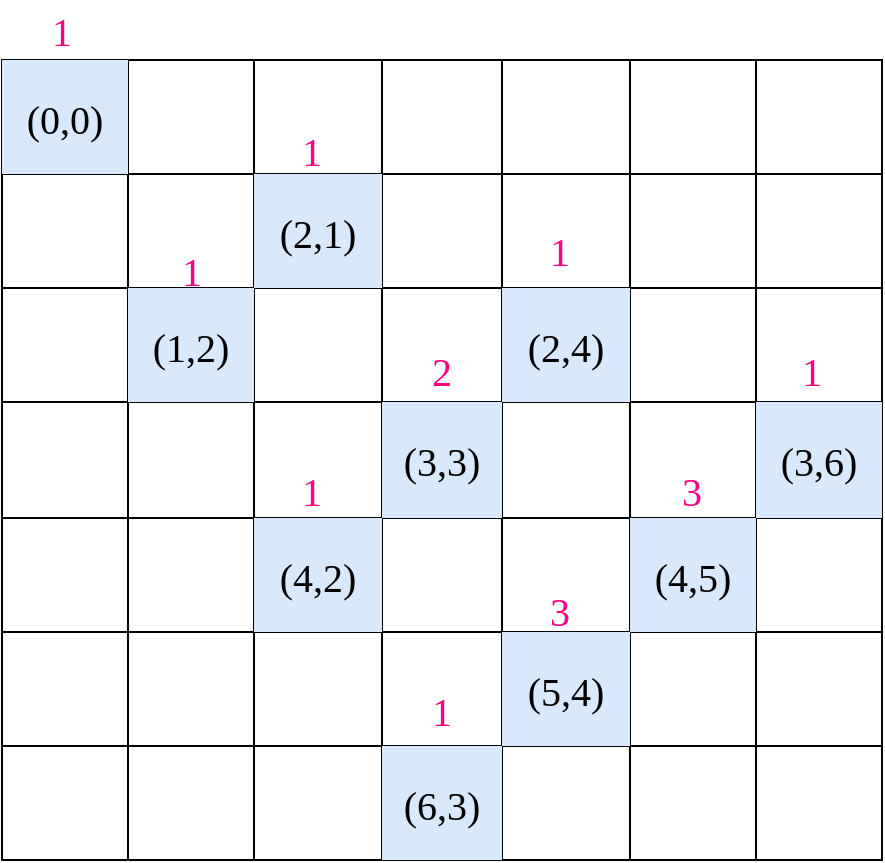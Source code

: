 <mxfile>
    <diagram id="GheFGhkOpgtgbr-BCx4A" name="ページ1">
        <mxGraphModel dx="840" dy="860" grid="1" gridSize="10" guides="1" tooltips="1" connect="1" arrows="1" fold="1" page="1" pageScale="1" pageWidth="827" pageHeight="1169" math="0" shadow="0">
            <root>
                <mxCell id="0"/>
                <mxCell id="1" parent="0"/>
                <mxCell id="2" value="" style="shape=table;html=1;whiteSpace=wrap;startSize=0;container=1;collapsible=0;childLayout=tableLayout;fontFamily=Times New Roman;fontSize=20;labelBackgroundColor=#FFFFFF;" vertex="1" parent="1">
                    <mxGeometry x="170" y="310" width="440" height="400" as="geometry"/>
                </mxCell>
                <mxCell id="47" style="shape=partialRectangle;html=1;whiteSpace=wrap;collapsible=0;dropTarget=0;pointerEvents=0;fillColor=none;top=0;left=0;bottom=0;right=0;points=[[0,0.5],[1,0.5]];portConstraint=eastwest;fontFamily=Times New Roman;fontSize=20;" vertex="1" parent="2">
                    <mxGeometry width="440" height="57" as="geometry"/>
                </mxCell>
                <mxCell id="48" value="(0,0)" style="shape=partialRectangle;html=1;whiteSpace=wrap;connectable=0;fillColor=#dae8fc;top=0;left=0;bottom=0;right=0;overflow=hidden;pointerEvents=1;fontFamily=Times New Roman;fontSize=20;strokeColor=#6c8ebf;" vertex="1" parent="47">
                    <mxGeometry width="63" height="57" as="geometry">
                        <mxRectangle width="63" height="57" as="alternateBounds"/>
                    </mxGeometry>
                </mxCell>
                <mxCell id="49" style="shape=partialRectangle;html=1;whiteSpace=wrap;connectable=0;fillColor=none;top=0;left=0;bottom=0;right=0;overflow=hidden;pointerEvents=1;fontFamily=Times New Roman;fontSize=20;" vertex="1" parent="47">
                    <mxGeometry x="63" width="63" height="57" as="geometry">
                        <mxRectangle width="63" height="57" as="alternateBounds"/>
                    </mxGeometry>
                </mxCell>
                <mxCell id="50" style="shape=partialRectangle;html=1;whiteSpace=wrap;connectable=0;fillColor=none;top=0;left=0;bottom=0;right=0;overflow=hidden;pointerEvents=1;fontFamily=Times New Roman;fontSize=20;" vertex="1" parent="47">
                    <mxGeometry x="126" width="64" height="57" as="geometry">
                        <mxRectangle width="64" height="57" as="alternateBounds"/>
                    </mxGeometry>
                </mxCell>
                <mxCell id="51" style="shape=partialRectangle;html=1;whiteSpace=wrap;connectable=0;fillColor=none;top=0;left=0;bottom=0;right=0;overflow=hidden;pointerEvents=1;fontFamily=Times New Roman;fontSize=20;" vertex="1" parent="47">
                    <mxGeometry x="190" width="60" height="57" as="geometry">
                        <mxRectangle width="60" height="57" as="alternateBounds"/>
                    </mxGeometry>
                </mxCell>
                <mxCell id="52" style="shape=partialRectangle;html=1;whiteSpace=wrap;connectable=0;fillColor=none;top=0;left=0;bottom=0;right=0;overflow=hidden;pointerEvents=1;fontFamily=Times New Roman;fontSize=20;" vertex="1" parent="47">
                    <mxGeometry x="250" width="64" height="57" as="geometry">
                        <mxRectangle width="64" height="57" as="alternateBounds"/>
                    </mxGeometry>
                </mxCell>
                <mxCell id="53" style="shape=partialRectangle;html=1;whiteSpace=wrap;connectable=0;fillColor=none;top=0;left=0;bottom=0;right=0;overflow=hidden;pointerEvents=1;fontFamily=Times New Roman;fontSize=20;" vertex="1" parent="47">
                    <mxGeometry x="314" width="63" height="57" as="geometry">
                        <mxRectangle width="63" height="57" as="alternateBounds"/>
                    </mxGeometry>
                </mxCell>
                <mxCell id="54" style="shape=partialRectangle;html=1;whiteSpace=wrap;connectable=0;fillColor=none;top=0;left=0;bottom=0;right=0;overflow=hidden;pointerEvents=1;fontFamily=Times New Roman;fontSize=20;" vertex="1" parent="47">
                    <mxGeometry x="377" width="63" height="57" as="geometry">
                        <mxRectangle width="63" height="57" as="alternateBounds"/>
                    </mxGeometry>
                </mxCell>
                <mxCell id="40" style="shape=partialRectangle;html=1;whiteSpace=wrap;collapsible=0;dropTarget=0;pointerEvents=0;fillColor=none;top=0;left=0;bottom=0;right=0;points=[[0,0.5],[1,0.5]];portConstraint=eastwest;fontFamily=Times New Roman;fontSize=20;" vertex="1" parent="2">
                    <mxGeometry y="57" width="440" height="57" as="geometry"/>
                </mxCell>
                <mxCell id="41" style="shape=partialRectangle;html=1;whiteSpace=wrap;connectable=0;fillColor=none;top=0;left=0;bottom=0;right=0;overflow=hidden;pointerEvents=1;fontFamily=Times New Roman;fontSize=20;" vertex="1" parent="40">
                    <mxGeometry width="63" height="57" as="geometry">
                        <mxRectangle width="63" height="57" as="alternateBounds"/>
                    </mxGeometry>
                </mxCell>
                <mxCell id="42" style="shape=partialRectangle;html=1;whiteSpace=wrap;connectable=0;fillColor=none;top=0;left=0;bottom=0;right=0;overflow=hidden;pointerEvents=1;fontFamily=Times New Roman;fontSize=20;" vertex="1" parent="40">
                    <mxGeometry x="63" width="63" height="57" as="geometry">
                        <mxRectangle width="63" height="57" as="alternateBounds"/>
                    </mxGeometry>
                </mxCell>
                <mxCell id="43" value="&lt;span style=&quot;color: rgb(0 , 0 , 0) ; font-size: 20px ; font-style: normal ; font-weight: 400 ; letter-spacing: normal ; text-align: center ; text-indent: 0px ; text-transform: none ; word-spacing: 0px ; display: inline ; float: none&quot;&gt;(2,1)&lt;/span&gt;" style="shape=partialRectangle;html=1;whiteSpace=wrap;connectable=0;fillColor=#dae8fc;top=0;left=0;bottom=0;right=0;overflow=hidden;pointerEvents=1;fontFamily=Times New Roman;fontSize=20;strokeColor=#6c8ebf;" vertex="1" parent="40">
                    <mxGeometry x="126" width="64" height="57" as="geometry">
                        <mxRectangle width="64" height="57" as="alternateBounds"/>
                    </mxGeometry>
                </mxCell>
                <mxCell id="44" style="shape=partialRectangle;html=1;whiteSpace=wrap;connectable=0;fillColor=none;top=0;left=0;bottom=0;right=0;overflow=hidden;pointerEvents=1;fontFamily=Times New Roman;fontSize=20;" vertex="1" parent="40">
                    <mxGeometry x="190" width="60" height="57" as="geometry">
                        <mxRectangle width="60" height="57" as="alternateBounds"/>
                    </mxGeometry>
                </mxCell>
                <mxCell id="45" style="shape=partialRectangle;html=1;whiteSpace=wrap;connectable=0;fillColor=none;top=0;left=0;bottom=0;right=0;overflow=hidden;pointerEvents=1;fontFamily=Times New Roman;fontSize=20;" vertex="1" parent="40">
                    <mxGeometry x="250" width="64" height="57" as="geometry">
                        <mxRectangle width="64" height="57" as="alternateBounds"/>
                    </mxGeometry>
                </mxCell>
                <mxCell id="46" style="shape=partialRectangle;html=1;whiteSpace=wrap;connectable=0;fillColor=none;top=0;left=0;bottom=0;right=0;overflow=hidden;pointerEvents=1;fontFamily=Times New Roman;fontSize=20;" vertex="1" parent="40">
                    <mxGeometry x="314" width="63" height="57" as="geometry">
                        <mxRectangle width="63" height="57" as="alternateBounds"/>
                    </mxGeometry>
                </mxCell>
                <mxCell id="55" style="shape=partialRectangle;html=1;whiteSpace=wrap;connectable=0;fillColor=none;top=0;left=0;bottom=0;right=0;overflow=hidden;pointerEvents=1;fontFamily=Times New Roman;fontSize=20;" vertex="1" parent="40">
                    <mxGeometry x="377" width="63" height="57" as="geometry">
                        <mxRectangle width="63" height="57" as="alternateBounds"/>
                    </mxGeometry>
                </mxCell>
                <mxCell id="3" value="" style="shape=partialRectangle;html=1;whiteSpace=wrap;collapsible=0;dropTarget=0;pointerEvents=0;fillColor=none;top=0;left=0;bottom=0;right=0;points=[[0,0.5],[1,0.5]];portConstraint=eastwest;fontFamily=Times New Roman;fontSize=20;" vertex="1" parent="2">
                    <mxGeometry y="114" width="440" height="57" as="geometry"/>
                </mxCell>
                <mxCell id="34" style="shape=partialRectangle;html=1;whiteSpace=wrap;connectable=0;fillColor=none;top=0;left=0;bottom=0;right=0;overflow=hidden;pointerEvents=1;fontFamily=Times New Roman;fontSize=20;" vertex="1" parent="3">
                    <mxGeometry width="63" height="57" as="geometry">
                        <mxRectangle width="63" height="57" as="alternateBounds"/>
                    </mxGeometry>
                </mxCell>
                <mxCell id="31" value="&lt;span style=&quot;font-size: 20px;&quot;&gt;(1,2)&lt;/span&gt;" style="shape=partialRectangle;html=1;whiteSpace=wrap;connectable=0;fillColor=#dae8fc;top=0;left=0;bottom=0;right=0;overflow=hidden;pointerEvents=1;fontFamily=Times New Roman;fontSize=20;strokeColor=#6c8ebf;" vertex="1" parent="3">
                    <mxGeometry x="63" width="63" height="57" as="geometry">
                        <mxRectangle width="63" height="57" as="alternateBounds"/>
                    </mxGeometry>
                </mxCell>
                <mxCell id="4" value="" style="shape=partialRectangle;html=1;whiteSpace=wrap;connectable=0;fillColor=none;top=0;left=0;bottom=0;right=0;overflow=hidden;pointerEvents=1;fontFamily=Times New Roman;fontSize=20;" vertex="1" parent="3">
                    <mxGeometry x="126" width="64" height="57" as="geometry">
                        <mxRectangle width="64" height="57" as="alternateBounds"/>
                    </mxGeometry>
                </mxCell>
                <mxCell id="5" value="" style="shape=partialRectangle;html=1;whiteSpace=wrap;connectable=0;fillColor=none;top=0;left=0;bottom=0;right=0;overflow=hidden;pointerEvents=1;fontFamily=Times New Roman;fontSize=20;" vertex="1" parent="3">
                    <mxGeometry x="190" width="60" height="57" as="geometry">
                        <mxRectangle width="60" height="57" as="alternateBounds"/>
                    </mxGeometry>
                </mxCell>
                <mxCell id="28" value="&lt;span style=&quot;color: rgb(0, 0, 0); font-size: 20px; font-style: normal; font-weight: 400; letter-spacing: normal; text-align: center; text-indent: 0px; text-transform: none; word-spacing: 0px; display: inline; float: none;&quot;&gt;(2,4)&lt;/span&gt;" style="shape=partialRectangle;html=1;whiteSpace=wrap;connectable=0;fillColor=#dae8fc;top=0;left=0;bottom=0;right=0;overflow=hidden;pointerEvents=1;fontFamily=Times New Roman;fontSize=20;strokeColor=#6c8ebf;labelBackgroundColor=none;" vertex="1" parent="3">
                    <mxGeometry x="250" width="64" height="57" as="geometry">
                        <mxRectangle width="64" height="57" as="alternateBounds"/>
                    </mxGeometry>
                </mxCell>
                <mxCell id="37" style="shape=partialRectangle;html=1;whiteSpace=wrap;connectable=0;fillColor=none;top=0;left=0;bottom=0;right=0;overflow=hidden;pointerEvents=1;fontFamily=Times New Roman;fontSize=20;" vertex="1" parent="3">
                    <mxGeometry x="314" width="63" height="57" as="geometry">
                        <mxRectangle width="63" height="57" as="alternateBounds"/>
                    </mxGeometry>
                </mxCell>
                <mxCell id="56" style="shape=partialRectangle;html=1;whiteSpace=wrap;connectable=0;fillColor=none;top=0;left=0;bottom=0;right=0;overflow=hidden;pointerEvents=1;fontFamily=Times New Roman;fontSize=20;" vertex="1" parent="3">
                    <mxGeometry x="377" width="63" height="57" as="geometry">
                        <mxRectangle width="63" height="57" as="alternateBounds"/>
                    </mxGeometry>
                </mxCell>
                <mxCell id="7" value="" style="shape=partialRectangle;html=1;whiteSpace=wrap;collapsible=0;dropTarget=0;pointerEvents=0;fillColor=none;top=0;left=0;bottom=0;right=0;points=[[0,0.5],[1,0.5]];portConstraint=eastwest;fontFamily=Times New Roman;fontSize=20;" vertex="1" parent="2">
                    <mxGeometry y="171" width="440" height="58" as="geometry"/>
                </mxCell>
                <mxCell id="35" style="shape=partialRectangle;html=1;whiteSpace=wrap;connectable=0;fillColor=none;top=0;left=0;bottom=0;right=0;overflow=hidden;pointerEvents=1;fontFamily=Times New Roman;fontSize=20;" vertex="1" parent="7">
                    <mxGeometry width="63" height="58" as="geometry">
                        <mxRectangle width="63" height="58" as="alternateBounds"/>
                    </mxGeometry>
                </mxCell>
                <mxCell id="32" style="shape=partialRectangle;html=1;whiteSpace=wrap;connectable=0;fillColor=none;top=0;left=0;bottom=0;right=0;overflow=hidden;pointerEvents=1;fontFamily=Times New Roman;fontSize=20;" vertex="1" parent="7">
                    <mxGeometry x="63" width="63" height="58" as="geometry">
                        <mxRectangle width="63" height="58" as="alternateBounds"/>
                    </mxGeometry>
                </mxCell>
                <mxCell id="8" value="" style="shape=partialRectangle;html=1;whiteSpace=wrap;connectable=0;fillColor=none;top=0;left=0;bottom=0;right=0;overflow=hidden;pointerEvents=1;fontFamily=Times New Roman;fontSize=20;" vertex="1" parent="7">
                    <mxGeometry x="126" width="64" height="58" as="geometry">
                        <mxRectangle width="64" height="58" as="alternateBounds"/>
                    </mxGeometry>
                </mxCell>
                <mxCell id="9" value="&lt;span style=&quot;color: rgb(0, 0, 0); font-size: 20px; font-style: normal; font-weight: 400; letter-spacing: normal; text-align: center; text-indent: 0px; text-transform: none; word-spacing: 0px; display: inline; float: none;&quot;&gt;(3,3)&lt;/span&gt;" style="shape=partialRectangle;html=1;whiteSpace=wrap;connectable=0;fillColor=#dae8fc;top=0;left=0;bottom=0;right=0;overflow=hidden;pointerEvents=1;fontFamily=Times New Roman;fontSize=20;strokeColor=#6c8ebf;labelBackgroundColor=none;" vertex="1" parent="7">
                    <mxGeometry x="190" width="60" height="58" as="geometry">
                        <mxRectangle width="60" height="58" as="alternateBounds"/>
                    </mxGeometry>
                </mxCell>
                <mxCell id="29" style="shape=partialRectangle;html=1;whiteSpace=wrap;connectable=0;fillColor=none;top=0;left=0;bottom=0;right=0;overflow=hidden;pointerEvents=1;fontFamily=Times New Roman;fontSize=20;" vertex="1" parent="7">
                    <mxGeometry x="250" width="64" height="58" as="geometry">
                        <mxRectangle width="64" height="58" as="alternateBounds"/>
                    </mxGeometry>
                </mxCell>
                <mxCell id="38" style="shape=partialRectangle;html=1;whiteSpace=wrap;connectable=0;fillColor=none;top=0;left=0;bottom=0;right=0;overflow=hidden;pointerEvents=1;fontFamily=Times New Roman;fontSize=20;" vertex="1" parent="7">
                    <mxGeometry x="314" width="63" height="58" as="geometry">
                        <mxRectangle width="63" height="58" as="alternateBounds"/>
                    </mxGeometry>
                </mxCell>
                <mxCell id="57" value="&lt;span style=&quot;font-size: 20px;&quot;&gt;(3,6)&lt;/span&gt;" style="shape=partialRectangle;html=1;whiteSpace=wrap;connectable=0;fillColor=#dae8fc;top=0;left=0;bottom=0;right=0;overflow=hidden;pointerEvents=1;fontFamily=Times New Roman;fontSize=20;strokeColor=#6c8ebf;" vertex="1" parent="7">
                    <mxGeometry x="377" width="63" height="58" as="geometry">
                        <mxRectangle width="63" height="58" as="alternateBounds"/>
                    </mxGeometry>
                </mxCell>
                <mxCell id="11" value="" style="shape=partialRectangle;html=1;whiteSpace=wrap;collapsible=0;dropTarget=0;pointerEvents=0;fillColor=none;top=0;left=0;bottom=0;right=0;points=[[0,0.5],[1,0.5]];portConstraint=eastwest;fontFamily=Times New Roman;fontSize=20;" vertex="1" parent="2">
                    <mxGeometry y="229" width="440" height="57" as="geometry"/>
                </mxCell>
                <mxCell id="36" style="shape=partialRectangle;html=1;whiteSpace=wrap;connectable=0;fillColor=none;top=0;left=0;bottom=0;right=0;overflow=hidden;pointerEvents=1;fontFamily=Times New Roman;fontSize=20;" vertex="1" parent="11">
                    <mxGeometry width="63" height="57" as="geometry">
                        <mxRectangle width="63" height="57" as="alternateBounds"/>
                    </mxGeometry>
                </mxCell>
                <mxCell id="33" style="shape=partialRectangle;html=1;whiteSpace=wrap;connectable=0;fillColor=none;top=0;left=0;bottom=0;right=0;overflow=hidden;pointerEvents=1;fontFamily=Times New Roman;fontSize=20;" vertex="1" parent="11">
                    <mxGeometry x="63" width="63" height="57" as="geometry">
                        <mxRectangle width="63" height="57" as="alternateBounds"/>
                    </mxGeometry>
                </mxCell>
                <mxCell id="12" value="&lt;span style=&quot;color: rgb(0 , 0 , 0) ; font-size: 20px ; font-style: normal ; font-weight: 400 ; letter-spacing: normal ; text-align: center ; text-indent: 0px ; text-transform: none ; word-spacing: 0px ; display: inline ; float: none&quot;&gt;(4,2)&lt;/span&gt;" style="shape=partialRectangle;html=1;whiteSpace=wrap;connectable=0;fillColor=#dae8fc;top=0;left=0;bottom=0;right=0;overflow=hidden;pointerEvents=1;fontFamily=Times New Roman;fontSize=20;strokeColor=#6c8ebf;" vertex="1" parent="11">
                    <mxGeometry x="126" width="64" height="57" as="geometry">
                        <mxRectangle width="64" height="57" as="alternateBounds"/>
                    </mxGeometry>
                </mxCell>
                <mxCell id="13" value="" style="shape=partialRectangle;html=1;whiteSpace=wrap;connectable=0;fillColor=none;top=0;left=0;bottom=0;right=0;overflow=hidden;pointerEvents=1;fontFamily=Times New Roman;fontSize=20;" vertex="1" parent="11">
                    <mxGeometry x="190" width="60" height="57" as="geometry">
                        <mxRectangle width="60" height="57" as="alternateBounds"/>
                    </mxGeometry>
                </mxCell>
                <mxCell id="30" style="shape=partialRectangle;html=1;whiteSpace=wrap;connectable=0;fillColor=none;top=0;left=0;bottom=0;right=0;overflow=hidden;pointerEvents=1;fontFamily=Times New Roman;fontSize=20;" vertex="1" parent="11">
                    <mxGeometry x="250" width="64" height="57" as="geometry">
                        <mxRectangle width="64" height="57" as="alternateBounds"/>
                    </mxGeometry>
                </mxCell>
                <mxCell id="39" value="&lt;span style=&quot;color: rgb(0, 0, 0); font-size: 20px; font-style: normal; font-weight: 400; letter-spacing: normal; text-align: center; text-indent: 0px; text-transform: none; word-spacing: 0px; display: inline; float: none;&quot;&gt;(4,5)&lt;/span&gt;" style="shape=partialRectangle;html=1;whiteSpace=wrap;connectable=0;fillColor=#dae8fc;top=0;left=0;bottom=0;right=0;overflow=hidden;pointerEvents=1;fontFamily=Times New Roman;fontSize=20;strokeColor=#6c8ebf;labelBackgroundColor=none;" vertex="1" parent="11">
                    <mxGeometry x="314" width="63" height="57" as="geometry">
                        <mxRectangle width="63" height="57" as="alternateBounds"/>
                    </mxGeometry>
                </mxCell>
                <mxCell id="58" style="shape=partialRectangle;html=1;whiteSpace=wrap;connectable=0;fillColor=none;top=0;left=0;bottom=0;right=0;overflow=hidden;pointerEvents=1;fontFamily=Times New Roman;fontSize=20;" vertex="1" parent="11">
                    <mxGeometry x="377" width="63" height="57" as="geometry">
                        <mxRectangle width="63" height="57" as="alternateBounds"/>
                    </mxGeometry>
                </mxCell>
                <mxCell id="59" style="shape=partialRectangle;html=1;whiteSpace=wrap;collapsible=0;dropTarget=0;pointerEvents=0;fillColor=none;top=0;left=0;bottom=0;right=0;points=[[0,0.5],[1,0.5]];portConstraint=eastwest;fontFamily=Times New Roman;fontSize=20;" vertex="1" parent="2">
                    <mxGeometry y="286" width="440" height="57" as="geometry"/>
                </mxCell>
                <mxCell id="60" style="shape=partialRectangle;html=1;whiteSpace=wrap;connectable=0;fillColor=none;top=0;left=0;bottom=0;right=0;overflow=hidden;pointerEvents=1;fontFamily=Times New Roman;fontSize=20;" vertex="1" parent="59">
                    <mxGeometry width="63" height="57" as="geometry">
                        <mxRectangle width="63" height="57" as="alternateBounds"/>
                    </mxGeometry>
                </mxCell>
                <mxCell id="61" style="shape=partialRectangle;html=1;whiteSpace=wrap;connectable=0;fillColor=none;top=0;left=0;bottom=0;right=0;overflow=hidden;pointerEvents=1;fontFamily=Times New Roman;fontSize=20;" vertex="1" parent="59">
                    <mxGeometry x="63" width="63" height="57" as="geometry">
                        <mxRectangle width="63" height="57" as="alternateBounds"/>
                    </mxGeometry>
                </mxCell>
                <mxCell id="62" style="shape=partialRectangle;html=1;whiteSpace=wrap;connectable=0;fillColor=none;top=0;left=0;bottom=0;right=0;overflow=hidden;pointerEvents=1;fontFamily=Times New Roman;fontSize=20;" vertex="1" parent="59">
                    <mxGeometry x="126" width="64" height="57" as="geometry">
                        <mxRectangle width="64" height="57" as="alternateBounds"/>
                    </mxGeometry>
                </mxCell>
                <mxCell id="63" style="shape=partialRectangle;html=1;whiteSpace=wrap;connectable=0;fillColor=none;top=0;left=0;bottom=0;right=0;overflow=hidden;pointerEvents=1;fontFamily=Times New Roman;fontSize=20;" vertex="1" parent="59">
                    <mxGeometry x="190" width="60" height="57" as="geometry">
                        <mxRectangle width="60" height="57" as="alternateBounds"/>
                    </mxGeometry>
                </mxCell>
                <mxCell id="64" value="&lt;span style=&quot;color: rgb(0, 0, 0); font-size: 20px; font-style: normal; font-weight: 400; letter-spacing: normal; text-align: center; text-indent: 0px; text-transform: none; word-spacing: 0px; display: inline; float: none;&quot;&gt;(5,4)&lt;/span&gt;" style="shape=partialRectangle;html=1;whiteSpace=wrap;connectable=0;fillColor=#dae8fc;top=0;left=0;bottom=0;right=0;overflow=hidden;pointerEvents=1;fontFamily=Times New Roman;fontSize=20;strokeColor=#6c8ebf;labelBackgroundColor=none;" vertex="1" parent="59">
                    <mxGeometry x="250" width="64" height="57" as="geometry">
                        <mxRectangle width="64" height="57" as="alternateBounds"/>
                    </mxGeometry>
                </mxCell>
                <mxCell id="65" style="shape=partialRectangle;html=1;whiteSpace=wrap;connectable=0;fillColor=none;top=0;left=0;bottom=0;right=0;overflow=hidden;pointerEvents=1;fontFamily=Times New Roman;fontSize=20;" vertex="1" parent="59">
                    <mxGeometry x="314" width="63" height="57" as="geometry">
                        <mxRectangle width="63" height="57" as="alternateBounds"/>
                    </mxGeometry>
                </mxCell>
                <mxCell id="66" style="shape=partialRectangle;html=1;whiteSpace=wrap;connectable=0;fillColor=none;top=0;left=0;bottom=0;right=0;overflow=hidden;pointerEvents=1;fontFamily=Times New Roman;fontSize=20;" vertex="1" parent="59">
                    <mxGeometry x="377" width="63" height="57" as="geometry">
                        <mxRectangle width="63" height="57" as="alternateBounds"/>
                    </mxGeometry>
                </mxCell>
                <mxCell id="67" style="shape=partialRectangle;html=1;whiteSpace=wrap;collapsible=0;dropTarget=0;pointerEvents=0;fillColor=none;top=0;left=0;bottom=0;right=0;points=[[0,0.5],[1,0.5]];portConstraint=eastwest;fontFamily=Times New Roman;fontSize=20;" vertex="1" parent="2">
                    <mxGeometry y="343" width="440" height="57" as="geometry"/>
                </mxCell>
                <mxCell id="68" style="shape=partialRectangle;html=1;whiteSpace=wrap;connectable=0;fillColor=none;top=0;left=0;bottom=0;right=0;overflow=hidden;pointerEvents=1;fontFamily=Times New Roman;fontSize=20;" vertex="1" parent="67">
                    <mxGeometry width="63" height="57" as="geometry">
                        <mxRectangle width="63" height="57" as="alternateBounds"/>
                    </mxGeometry>
                </mxCell>
                <mxCell id="69" style="shape=partialRectangle;html=1;whiteSpace=wrap;connectable=0;fillColor=none;top=0;left=0;bottom=0;right=0;overflow=hidden;pointerEvents=1;fontFamily=Times New Roman;fontSize=20;" vertex="1" parent="67">
                    <mxGeometry x="63" width="63" height="57" as="geometry">
                        <mxRectangle width="63" height="57" as="alternateBounds"/>
                    </mxGeometry>
                </mxCell>
                <mxCell id="70" style="shape=partialRectangle;html=1;whiteSpace=wrap;connectable=0;fillColor=none;top=0;left=0;bottom=0;right=0;overflow=hidden;pointerEvents=1;fontFamily=Times New Roman;fontSize=20;" vertex="1" parent="67">
                    <mxGeometry x="126" width="64" height="57" as="geometry">
                        <mxRectangle width="64" height="57" as="alternateBounds"/>
                    </mxGeometry>
                </mxCell>
                <mxCell id="71" value="&lt;span style=&quot;color: rgb(0, 0, 0); font-size: 20px; font-style: normal; font-weight: 400; letter-spacing: normal; text-align: center; text-indent: 0px; text-transform: none; word-spacing: 0px; display: inline; float: none;&quot;&gt;(6,3)&lt;/span&gt;" style="shape=partialRectangle;html=1;whiteSpace=wrap;connectable=0;fillColor=#dae8fc;top=0;left=0;bottom=0;right=0;overflow=hidden;pointerEvents=1;fontFamily=Times New Roman;fontSize=20;strokeColor=#6c8ebf;labelBackgroundColor=none;" vertex="1" parent="67">
                    <mxGeometry x="190" width="60" height="57" as="geometry">
                        <mxRectangle width="60" height="57" as="alternateBounds"/>
                    </mxGeometry>
                </mxCell>
                <mxCell id="72" style="shape=partialRectangle;html=1;whiteSpace=wrap;connectable=0;fillColor=none;top=0;left=0;bottom=0;right=0;overflow=hidden;pointerEvents=1;fontFamily=Times New Roman;fontSize=20;" vertex="1" parent="67">
                    <mxGeometry x="250" width="64" height="57" as="geometry">
                        <mxRectangle width="64" height="57" as="alternateBounds"/>
                    </mxGeometry>
                </mxCell>
                <mxCell id="73" style="shape=partialRectangle;html=1;whiteSpace=wrap;connectable=0;fillColor=none;top=0;left=0;bottom=0;right=0;overflow=hidden;pointerEvents=1;fontFamily=Times New Roman;fontSize=20;" vertex="1" parent="67">
                    <mxGeometry x="314" width="63" height="57" as="geometry">
                        <mxRectangle width="63" height="57" as="alternateBounds"/>
                    </mxGeometry>
                </mxCell>
                <mxCell id="74" style="shape=partialRectangle;html=1;whiteSpace=wrap;connectable=0;fillColor=none;top=0;left=0;bottom=0;right=0;overflow=hidden;pointerEvents=1;fontFamily=Times New Roman;fontSize=20;" vertex="1" parent="67">
                    <mxGeometry x="377" width="63" height="57" as="geometry">
                        <mxRectangle width="63" height="57" as="alternateBounds"/>
                    </mxGeometry>
                </mxCell>
                <mxCell id="78" value="1" style="text;html=1;strokeColor=none;fillColor=none;align=center;verticalAlign=middle;whiteSpace=wrap;rounded=0;labelBackgroundColor=none;fontFamily=メイリオ;fontSize=20;fontSource=https%3A%2F%2Ffonts.googleapis.com%2Fcss%3Ffamily%3D%25E3%2583%25A1%25E3%2582%25A4%25E3%2583%25AA%25E3%2582%25AA;fontColor=#FF0080;" vertex="1" parent="1">
                    <mxGeometry x="170" y="280" width="60" height="30" as="geometry"/>
                </mxCell>
                <mxCell id="79" value="1" style="text;html=1;strokeColor=none;fillColor=none;align=center;verticalAlign=middle;whiteSpace=wrap;rounded=0;labelBackgroundColor=none;fontFamily=メイリオ;fontSize=20;fontSource=https%3A%2F%2Ffonts.googleapis.com%2Fcss%3Ffamily%3D%25E3%2583%25A1%25E3%2582%25A4%25E3%2583%25AA%25E3%2582%25AA;fontColor=#FF0080;" vertex="1" parent="1">
                    <mxGeometry x="230" y="400" width="70" height="30" as="geometry"/>
                </mxCell>
                <mxCell id="80" value="1" style="text;html=1;strokeColor=none;fillColor=none;align=center;verticalAlign=middle;whiteSpace=wrap;rounded=0;labelBackgroundColor=none;fontFamily=メイリオ;fontSize=20;fontSource=https%3A%2F%2Ffonts.googleapis.com%2Fcss%3Ffamily%3D%25E3%2583%25A1%25E3%2582%25A4%25E3%2583%25AA%25E3%2582%25AA;fontColor=#FF0080;" vertex="1" parent="1">
                    <mxGeometry x="290" y="340" width="70" height="30" as="geometry"/>
                </mxCell>
                <mxCell id="82" value="2" style="text;html=1;strokeColor=none;fillColor=none;align=center;verticalAlign=middle;whiteSpace=wrap;rounded=0;labelBackgroundColor=none;fontFamily=メイリオ;fontSize=20;fontSource=https%3A%2F%2Ffonts.googleapis.com%2Fcss%3Ffamily%3D%25E3%2583%25A1%25E3%2582%25A4%25E3%2583%25AA%25E3%2582%25AA;fontColor=#FF0080;" vertex="1" parent="1">
                    <mxGeometry x="360" y="450" width="60" height="30" as="geometry"/>
                </mxCell>
                <mxCell id="83" value="1" style="text;html=1;strokeColor=none;fillColor=none;align=center;verticalAlign=middle;whiteSpace=wrap;rounded=0;labelBackgroundColor=none;fontFamily=メイリオ;fontSize=20;fontSource=https%3A%2F%2Ffonts.googleapis.com%2Fcss%3Ffamily%3D%25E3%2583%25A1%25E3%2582%25A4%25E3%2583%25AA%25E3%2582%25AA;fontColor=#FF0080;" vertex="1" parent="1">
                    <mxGeometry x="290" y="510" width="70" height="30" as="geometry"/>
                </mxCell>
                <mxCell id="84" value="1" style="text;html=1;strokeColor=none;fillColor=none;align=center;verticalAlign=middle;whiteSpace=wrap;rounded=0;labelBackgroundColor=none;fontFamily=メイリオ;fontSize=20;fontSource=https%3A%2F%2Ffonts.googleapis.com%2Fcss%3Ffamily%3D%25E3%2583%25A1%25E3%2582%25A4%25E3%2583%25AA%25E3%2582%25AA;fontColor=#FF0080;" vertex="1" parent="1">
                    <mxGeometry x="414" y="390" width="70" height="30" as="geometry"/>
                </mxCell>
                <mxCell id="85" value="1" style="text;html=1;strokeColor=none;fillColor=none;align=center;verticalAlign=middle;whiteSpace=wrap;rounded=0;labelBackgroundColor=none;fontFamily=メイリオ;fontSize=20;fontSource=https%3A%2F%2Ffonts.googleapis.com%2Fcss%3Ffamily%3D%25E3%2583%25A1%25E3%2582%25A4%25E3%2583%25AA%25E3%2582%25AA;fontColor=#FF0080;" vertex="1" parent="1">
                    <mxGeometry x="355" y="620" width="70" height="30" as="geometry"/>
                </mxCell>
                <mxCell id="143" value="3" style="text;html=1;strokeColor=none;fillColor=none;align=center;verticalAlign=middle;whiteSpace=wrap;rounded=0;labelBackgroundColor=none;fontFamily=メイリオ;fontSize=20;fontSource=https%3A%2F%2Ffonts.googleapis.com%2Fcss%3Ffamily%3D%25E3%2583%25A1%25E3%2582%25A4%25E3%2583%25AA%25E3%2582%25AA;fontColor=#FF0080;" vertex="1" parent="1">
                    <mxGeometry x="414" y="569.5" width="70" height="30" as="geometry"/>
                </mxCell>
                <mxCell id="201" value="3" style="text;html=1;strokeColor=none;fillColor=none;align=center;verticalAlign=middle;whiteSpace=wrap;rounded=0;labelBackgroundColor=none;fontFamily=メイリオ;fontSize=20;fontSource=https%3A%2F%2Ffonts.googleapis.com%2Fcss%3Ffamily%3D%25E3%2583%25A1%25E3%2582%25A4%25E3%2583%25AA%25E3%2582%25AA;fontColor=#FF0080;" vertex="1" parent="1">
                    <mxGeometry x="480" y="510" width="70" height="30" as="geometry"/>
                </mxCell>
                <mxCell id="202" value="1" style="text;html=1;strokeColor=none;fillColor=none;align=center;verticalAlign=middle;whiteSpace=wrap;rounded=0;labelBackgroundColor=none;fontFamily=メイリオ;fontSize=20;fontSource=https%3A%2F%2Ffonts.googleapis.com%2Fcss%3Ffamily%3D%25E3%2583%25A1%25E3%2582%25A4%25E3%2583%25AA%25E3%2582%25AA;fontColor=#FF0080;" vertex="1" parent="1">
                    <mxGeometry x="540" y="450" width="70" height="30" as="geometry"/>
                </mxCell>
            </root>
        </mxGraphModel>
    </diagram>
</mxfile>